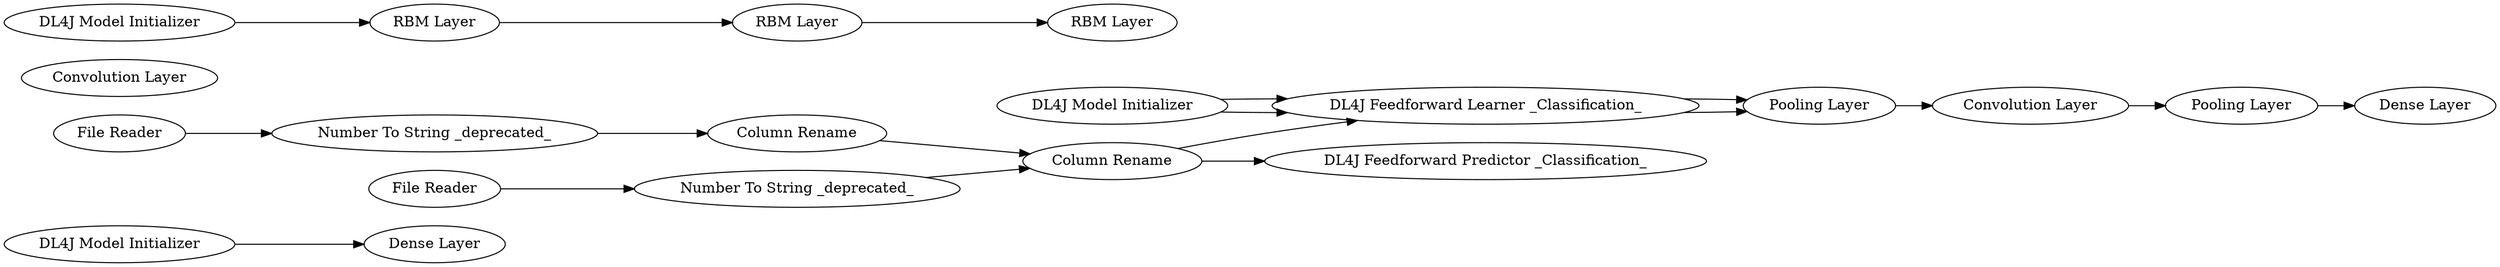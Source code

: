 digraph {
	4 [label="DL4J Model Initializer"]
	26 [label="Dense Layer"]
	27 [label="DL4J Model Initializer"]
	28 [label="Convolution Layer"]
	29 [label="Pooling Layer"]
	30 [label="Convolution Layer"]
	31 [label="Pooling Layer"]
	32 [label="Dense Layer"]
	33 [label="DL4J Model Initializer"]
	34 [label="RBM Layer"]
	35 [label="RBM Layer"]
	36 [label="RBM Layer"]
	1 [label="File Reader"]
	8 [label="Number To String _deprecated_"]
	12 [label="Column Rename"]
	13 [label="Color Manager"]
	22 [label="DL4J Feedforward Learner _Classification_"]
	2 [label="File Reader"]
	11 [label="Number To String _deprecated_"]
	13 [label="Column Rename"]
	23 [label="DL4J Feedforward Predictor _Classification_"]
	4 -> 26
	27 -> 22
	22 -> 29
	29 -> 30
	30 -> 31
	31 -> 32
	33 -> 34
	34 -> 35
	35 -> 36
	1 -> 8
	8 -> 12
	12 -> 13
	13 -> 22
	2 -> 11
	11 -> 13
	13 -> 23
	27 -> 22
	22 -> 29
	rankdir=LR
}
